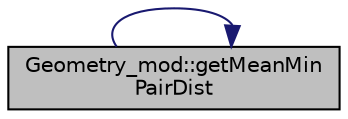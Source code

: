digraph "Geometry_mod::getMeanMinPairDist"
{
 // LATEX_PDF_SIZE
  edge [fontname="Helvetica",fontsize="10",labelfontname="Helvetica",labelfontsize="10"];
  node [fontname="Helvetica",fontsize="10",shape=record];
  rankdir="RL";
  Node1 [label="Geometry_mod::getMeanMin\lPairDist",height=0.2,width=0.4,color="black", fillcolor="grey75", style="filled", fontcolor="black",tooltip="Return the average nearest-neighbor distance of the input set of Points."];
  Node1 -> Node1 [dir="back",color="midnightblue",fontsize="10",style="solid",fontname="Helvetica"];
}
